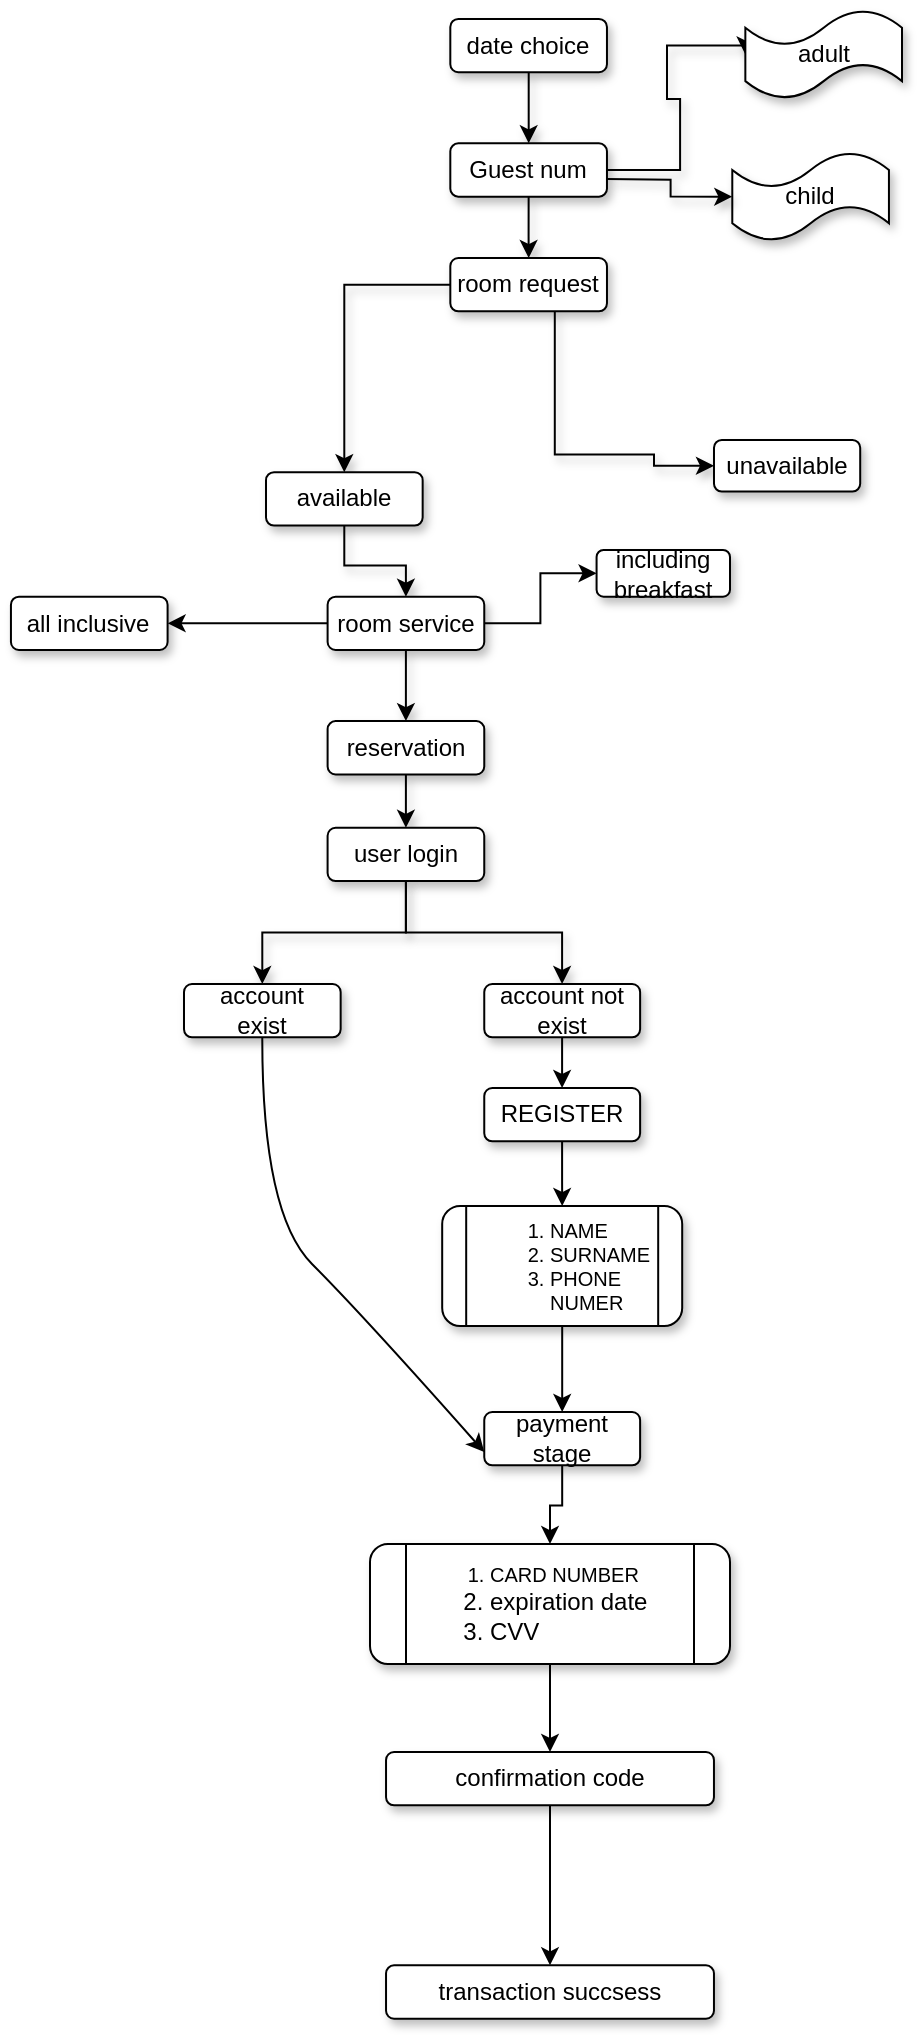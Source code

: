 <mxfile version="24.6.5" type="github" pages="3">
  <diagram name="onat" id="M1TizbwHI1AqUx8Kg7ru">
    <mxGraphModel dx="1615" dy="803" grid="0" gridSize="7" guides="1" tooltips="1" connect="1" arrows="1" fold="1" page="1" pageScale="1" pageWidth="827" pageHeight="1169" math="0" shadow="0">
      <root>
        <mxCell id="0" />
        <mxCell id="1" parent="0" />
        <mxCell id="zEhlUHkvAs-JVf47DlTr-3" value="" style="edgeStyle=orthogonalEdgeStyle;rounded=0;orthogonalLoop=1;jettySize=auto;html=1;shadow=1;fontSize=12;" edge="1" parent="1" source="zEhlUHkvAs-JVf47DlTr-1" target="zEhlUHkvAs-JVf47DlTr-2">
          <mxGeometry relative="1" as="geometry" />
        </mxCell>
        <mxCell id="zEhlUHkvAs-JVf47DlTr-1" value="date choice" style="rounded=1;whiteSpace=wrap;html=1;shadow=1;fontSize=12;" vertex="1" parent="1">
          <mxGeometry x="285.156" y="23.444" width="78.327" height="26.667" as="geometry" />
        </mxCell>
        <mxCell id="zEhlUHkvAs-JVf47DlTr-7" value="" style="edgeStyle=orthogonalEdgeStyle;rounded=0;orthogonalLoop=1;jettySize=auto;html=1;entryX=0;entryY=0.5;entryDx=0;entryDy=0;entryPerimeter=0;shadow=1;fontSize=12;" edge="1" parent="1" source="zEhlUHkvAs-JVf47DlTr-2" target="zEhlUHkvAs-JVf47DlTr-6">
          <mxGeometry relative="1" as="geometry">
            <mxPoint x="393.509" y="45.667" as="targetPoint" />
            <Array as="points">
              <mxPoint x="400.036" y="99" />
              <mxPoint x="400.036" y="63.444" />
              <mxPoint x="393.509" y="63.444" />
              <mxPoint x="393.509" y="36.778" />
            </Array>
          </mxGeometry>
        </mxCell>
        <mxCell id="zEhlUHkvAs-JVf47DlTr-2" value="Guest num" style="whiteSpace=wrap;html=1;rounded=1;shadow=1;fontSize=12;" vertex="1" parent="1">
          <mxGeometry x="285.156" y="85.667" width="78.327" height="26.667" as="geometry" />
        </mxCell>
        <mxCell id="zEhlUHkvAs-JVf47DlTr-6" value="adult" style="shape=tape;whiteSpace=wrap;html=1;rounded=1;shadow=1;" vertex="1" parent="1">
          <mxGeometry x="432.673" y="19" width="78.327" height="44.444" as="geometry" />
        </mxCell>
        <mxCell id="zEhlUHkvAs-JVf47DlTr-8" value="child" style="shape=tape;whiteSpace=wrap;html=1;rounded=1;shadow=1;fontSize=12;" vertex="1" parent="1">
          <mxGeometry x="426.145" y="90.111" width="78.327" height="44.444" as="geometry" />
        </mxCell>
        <mxCell id="zEhlUHkvAs-JVf47DlTr-9" value="" style="edgeStyle=orthogonalEdgeStyle;rounded=0;orthogonalLoop=1;jettySize=auto;html=1;entryX=0;entryY=0.5;entryDx=0;entryDy=0;entryPerimeter=0;shadow=1;fontSize=12;" edge="1" parent="1" target="zEhlUHkvAs-JVf47DlTr-8">
          <mxGeometry relative="1" as="geometry">
            <mxPoint x="363.484" y="103.444" as="sourcePoint" />
            <mxPoint x="413.091" y="116.778" as="targetPoint" />
          </mxGeometry>
        </mxCell>
        <mxCell id="zEhlUHkvAs-JVf47DlTr-23" value="" style="edgeStyle=orthogonalEdgeStyle;rounded=0;orthogonalLoop=1;jettySize=auto;html=1;shadow=1;fontSize=12;" edge="1" parent="1" source="zEhlUHkvAs-JVf47DlTr-20" target="zEhlUHkvAs-JVf47DlTr-22">
          <mxGeometry relative="1" as="geometry" />
        </mxCell>
        <mxCell id="zEhlUHkvAs-JVf47DlTr-27" value="" style="edgeStyle=orthogonalEdgeStyle;rounded=0;orthogonalLoop=1;jettySize=auto;html=1;shadow=1;fontSize=12;" edge="1" parent="1" source="zEhlUHkvAs-JVf47DlTr-22" target="zEhlUHkvAs-JVf47DlTr-26">
          <mxGeometry relative="1" as="geometry" />
        </mxCell>
        <mxCell id="zEhlUHkvAs-JVf47DlTr-29" value="" style="edgeStyle=orthogonalEdgeStyle;rounded=0;orthogonalLoop=1;jettySize=auto;html=1;shadow=1;fontSize=12;" edge="1" parent="1" source="zEhlUHkvAs-JVf47DlTr-22" target="zEhlUHkvAs-JVf47DlTr-28">
          <mxGeometry relative="1" as="geometry" />
        </mxCell>
        <mxCell id="zEhlUHkvAs-JVf47DlTr-22" value="user login" style="whiteSpace=wrap;html=1;rounded=1;shadow=1;fontSize=12;" vertex="1" parent="1">
          <mxGeometry x="223.8" y="427.889" width="78.327" height="26.667" as="geometry" />
        </mxCell>
        <mxCell id="zEhlUHkvAs-JVf47DlTr-26" value="account&lt;div&gt;exist&lt;/div&gt;" style="whiteSpace=wrap;html=1;rounded=1;shadow=1;" vertex="1" parent="1">
          <mxGeometry x="152" y="506.003" width="78.327" height="26.667" as="geometry" />
        </mxCell>
        <mxCell id="zEhlUHkvAs-JVf47DlTr-37" value="" style="edgeStyle=orthogonalEdgeStyle;rounded=0;orthogonalLoop=1;jettySize=auto;html=1;" edge="1" parent="1" source="zEhlUHkvAs-JVf47DlTr-28" target="zEhlUHkvAs-JVf47DlTr-36">
          <mxGeometry relative="1" as="geometry" />
        </mxCell>
        <mxCell id="zEhlUHkvAs-JVf47DlTr-28" value="account not exist" style="whiteSpace=wrap;html=1;rounded=1;shadow=1;" vertex="1" parent="1">
          <mxGeometry x="302.13" y="506" width="77.93" height="26.67" as="geometry" />
        </mxCell>
        <mxCell id="zEhlUHkvAs-JVf47DlTr-39" value="" style="edgeStyle=orthogonalEdgeStyle;rounded=0;orthogonalLoop=1;jettySize=auto;html=1;" edge="1" parent="1" source="zEhlUHkvAs-JVf47DlTr-36" target="zEhlUHkvAs-JVf47DlTr-38">
          <mxGeometry relative="1" as="geometry" />
        </mxCell>
        <mxCell id="zEhlUHkvAs-JVf47DlTr-36" value="REGISTER" style="whiteSpace=wrap;html=1;rounded=1;shadow=1;" vertex="1" parent="1">
          <mxGeometry x="302.13" y="558" width="77.93" height="26.67" as="geometry" />
        </mxCell>
        <mxCell id="zEhlUHkvAs-JVf47DlTr-45" style="edgeStyle=orthogonalEdgeStyle;rounded=0;orthogonalLoop=1;jettySize=auto;html=1;exitX=0.5;exitY=1;exitDx=0;exitDy=0;entryX=0.5;entryY=0;entryDx=0;entryDy=0;" edge="1" parent="1" source="zEhlUHkvAs-JVf47DlTr-38" target="zEhlUHkvAs-JVf47DlTr-44">
          <mxGeometry relative="1" as="geometry" />
        </mxCell>
        <mxCell id="zEhlUHkvAs-JVf47DlTr-38" value="&lt;ol style=&quot;font-size: 10px;&quot;&gt;&lt;li&gt;NAME&amp;nbsp;&lt;/li&gt;&lt;li&gt;SURNAME&lt;/li&gt;&lt;li&gt;PHONE NUMER&lt;/li&gt;&lt;/ol&gt;" style="shape=process;whiteSpace=wrap;html=1;backgroundOutline=1;rounded=1;shadow=1;align=left;" vertex="1" parent="1">
          <mxGeometry x="281.095" y="617.005" width="120" height="60" as="geometry" />
        </mxCell>
        <mxCell id="zEhlUHkvAs-JVf47DlTr-50" style="edgeStyle=orthogonalEdgeStyle;rounded=0;orthogonalLoop=1;jettySize=auto;html=1;exitX=0.5;exitY=1;exitDx=0;exitDy=0;" edge="1" parent="1" source="zEhlUHkvAs-JVf47DlTr-44" target="zEhlUHkvAs-JVf47DlTr-49">
          <mxGeometry relative="1" as="geometry" />
        </mxCell>
        <mxCell id="zEhlUHkvAs-JVf47DlTr-44" value="payment stage" style="whiteSpace=wrap;html=1;rounded=1;shadow=1;" vertex="1" parent="1">
          <mxGeometry x="302.13" y="720" width="77.93" height="26.67" as="geometry" />
        </mxCell>
        <mxCell id="zEhlUHkvAs-JVf47DlTr-48" value="" style="curved=1;endArrow=classic;html=1;rounded=0;entryX=0;entryY=0.75;entryDx=0;entryDy=0;" edge="1" parent="1" source="zEhlUHkvAs-JVf47DlTr-26" target="zEhlUHkvAs-JVf47DlTr-44">
          <mxGeometry width="50" height="50" relative="1" as="geometry">
            <mxPoint x="241" y="621" as="sourcePoint" />
            <mxPoint x="191" y="671" as="targetPoint" />
            <Array as="points">
              <mxPoint x="191" y="621" />
              <mxPoint x="241" y="671" />
            </Array>
          </mxGeometry>
        </mxCell>
        <mxCell id="zEhlUHkvAs-JVf47DlTr-11" value="" style="edgeStyle=orthogonalEdgeStyle;rounded=0;orthogonalLoop=1;jettySize=auto;html=1;shadow=1;fontSize=12;exitX=0.5;exitY=1;exitDx=0;exitDy=0;" edge="1" parent="1" source="zEhlUHkvAs-JVf47DlTr-2" target="zEhlUHkvAs-JVf47DlTr-10">
          <mxGeometry relative="1" as="geometry">
            <mxPoint x="304.769" y="165.67" as="sourcePoint" />
          </mxGeometry>
        </mxCell>
        <mxCell id="zEhlUHkvAs-JVf47DlTr-13" value="" style="edgeStyle=orthogonalEdgeStyle;rounded=0;orthogonalLoop=1;jettySize=auto;html=1;shadow=1;fontSize=12;" edge="1" parent="1" source="zEhlUHkvAs-JVf47DlTr-10" target="zEhlUHkvAs-JVf47DlTr-12">
          <mxGeometry relative="1" as="geometry" />
        </mxCell>
        <mxCell id="zEhlUHkvAs-JVf47DlTr-10" value="room request" style="whiteSpace=wrap;html=1;rounded=1;shadow=1;fontSize=12;direction=west;" vertex="1" parent="1">
          <mxGeometry x="285.156" y="143.001" width="78.327" height="26.667" as="geometry" />
        </mxCell>
        <mxCell id="zEhlUHkvAs-JVf47DlTr-19" value="" style="edgeStyle=orthogonalEdgeStyle;rounded=0;orthogonalLoop=1;jettySize=auto;html=1;shadow=1;fontSize=12;" edge="1" parent="1" source="zEhlUHkvAs-JVf47DlTr-12" target="zEhlUHkvAs-JVf47DlTr-18">
          <mxGeometry relative="1" as="geometry" />
        </mxCell>
        <mxCell id="zEhlUHkvAs-JVf47DlTr-12" value="available" style="whiteSpace=wrap;html=1;rounded=1;shadow=1;fontSize=12;direction=west;" vertex="1" parent="1">
          <mxGeometry x="193.0" y="250.11" width="78.327" height="26.667" as="geometry" />
        </mxCell>
        <mxCell id="zEhlUHkvAs-JVf47DlTr-16" value="" style="edgeStyle=orthogonalEdgeStyle;rounded=0;orthogonalLoop=1;jettySize=auto;html=1;shadow=1;fontSize=12;" edge="1" parent="1" target="zEhlUHkvAs-JVf47DlTr-17" source="zEhlUHkvAs-JVf47DlTr-10">
          <mxGeometry relative="1" as="geometry">
            <mxPoint x="337.375" y="232.332" as="sourcePoint" />
            <Array as="points">
              <mxPoint x="337.375" y="241.221" />
              <mxPoint x="386.982" y="241.221" />
            </Array>
          </mxGeometry>
        </mxCell>
        <mxCell id="zEhlUHkvAs-JVf47DlTr-17" value="unavailable" style="whiteSpace=wrap;html=1;rounded=1;shadow=1;fontSize=12;direction=west;" vertex="1" parent="1">
          <mxGeometry x="416.998" y="234" width="73.105" height="25.778" as="geometry" />
        </mxCell>
        <mxCell id="zEhlUHkvAs-JVf47DlTr-21" value="" style="edgeStyle=orthogonalEdgeStyle;rounded=0;orthogonalLoop=1;jettySize=auto;html=1;shadow=1;fontSize=12;" edge="1" parent="1" source="zEhlUHkvAs-JVf47DlTr-18" target="zEhlUHkvAs-JVf47DlTr-20">
          <mxGeometry relative="1" as="geometry" />
        </mxCell>
        <mxCell id="zEhlUHkvAs-JVf47DlTr-58" value="" style="edgeStyle=orthogonalEdgeStyle;rounded=0;orthogonalLoop=1;jettySize=auto;html=1;" edge="1" parent="1" source="zEhlUHkvAs-JVf47DlTr-18" target="zEhlUHkvAs-JVf47DlTr-57">
          <mxGeometry relative="1" as="geometry" />
        </mxCell>
        <mxCell id="zEhlUHkvAs-JVf47DlTr-60" value="" style="edgeStyle=orthogonalEdgeStyle;rounded=0;orthogonalLoop=1;jettySize=auto;html=1;" edge="1" parent="1" source="zEhlUHkvAs-JVf47DlTr-18" target="zEhlUHkvAs-JVf47DlTr-59">
          <mxGeometry relative="1" as="geometry" />
        </mxCell>
        <mxCell id="zEhlUHkvAs-JVf47DlTr-18" value="room service" style="whiteSpace=wrap;html=1;rounded=1;shadow=1;fontSize=12;direction=west;" vertex="1" parent="1">
          <mxGeometry x="223.8" y="312.332" width="78.327" height="26.667" as="geometry" />
        </mxCell>
        <mxCell id="zEhlUHkvAs-JVf47DlTr-20" value="reservation" style="whiteSpace=wrap;html=1;rounded=1;shadow=1;fontSize=12;direction=west;" vertex="1" parent="1">
          <mxGeometry x="223.8" y="374.554" width="78.327" height="26.667" as="geometry" />
        </mxCell>
        <mxCell id="zEhlUHkvAs-JVf47DlTr-54" style="edgeStyle=orthogonalEdgeStyle;rounded=0;orthogonalLoop=1;jettySize=auto;html=1;exitX=0.5;exitY=1;exitDx=0;exitDy=0;" edge="1" parent="1" source="zEhlUHkvAs-JVf47DlTr-49" target="zEhlUHkvAs-JVf47DlTr-53">
          <mxGeometry relative="1" as="geometry" />
        </mxCell>
        <mxCell id="zEhlUHkvAs-JVf47DlTr-49" value="&lt;ol style=&quot;&quot;&gt;&lt;li style=&quot;font-size: 10px;&quot;&gt;CARD NUMBER&lt;/li&gt;&lt;li style=&quot;&quot;&gt;&lt;font style=&quot;font-size: 12px;&quot;&gt;expiration date&lt;/font&gt;&lt;/li&gt;&lt;li style=&quot;&quot;&gt;&lt;font style=&quot;font-size: 12px;&quot;&gt;CVV&lt;/font&gt;&lt;/li&gt;&lt;/ol&gt;" style="shape=process;whiteSpace=wrap;html=1;backgroundOutline=1;rounded=1;shadow=1;align=left;" vertex="1" parent="1">
          <mxGeometry x="245" y="786.01" width="180" height="60" as="geometry" />
        </mxCell>
        <mxCell id="zEhlUHkvAs-JVf47DlTr-56" value="" style="edgeStyle=orthogonalEdgeStyle;rounded=0;orthogonalLoop=1;jettySize=auto;html=1;" edge="1" parent="1" source="zEhlUHkvAs-JVf47DlTr-53" target="zEhlUHkvAs-JVf47DlTr-55">
          <mxGeometry relative="1" as="geometry" />
        </mxCell>
        <mxCell id="zEhlUHkvAs-JVf47DlTr-53" value="confirmation code" style="whiteSpace=wrap;html=1;rounded=1;shadow=1;" vertex="1" parent="1">
          <mxGeometry x="253.02" y="890" width="163.96" height="26.67" as="geometry" />
        </mxCell>
        <mxCell id="zEhlUHkvAs-JVf47DlTr-55" value="transaction succsess" style="whiteSpace=wrap;html=1;rounded=1;shadow=1;" vertex="1" parent="1">
          <mxGeometry x="253.02" y="996.67" width="163.96" height="26.67" as="geometry" />
        </mxCell>
        <mxCell id="zEhlUHkvAs-JVf47DlTr-57" value="including breakfast" style="whiteSpace=wrap;html=1;rounded=1;shadow=1;" vertex="1" parent="1">
          <mxGeometry x="358.29" y="289" width="66.71" height="23.33" as="geometry" />
        </mxCell>
        <mxCell id="zEhlUHkvAs-JVf47DlTr-59" value="all inclusive" style="whiteSpace=wrap;html=1;rounded=1;shadow=1;fontSize=12;direction=west;" vertex="1" parent="1">
          <mxGeometry x="65.473" y="312.332" width="78.327" height="26.667" as="geometry" />
        </mxCell>
      </root>
    </mxGraphModel>
  </diagram>
  <diagram id="PZq5CMHu0KsnGuBYeXbq" name="Tabels ">
    <mxGraphModel dx="961" dy="544" grid="1" gridSize="10" guides="1" tooltips="1" connect="1" arrows="1" fold="1" page="1" pageScale="1" pageWidth="827" pageHeight="1169" math="0" shadow="0">
      <root>
        <mxCell id="0" />
        <mxCell id="1" parent="0" />
        <mxCell id="7o3mjtuUFQ3g64Hq9pl3-1" value="" style="rounded=0;whiteSpace=wrap;html=1;" vertex="1" parent="1">
          <mxGeometry width="350" height="370" as="geometry" />
        </mxCell>
        <mxCell id="7o3mjtuUFQ3g64Hq9pl3-2" value="Rooms(&lt;div&gt;RoomID INT PRIMARY KEY&amp;nbsp;&lt;/div&gt;&lt;div&gt;Type INT&amp;nbsp;&lt;/div&gt;&lt;div&gt;Price DECIMAL&amp;nbsp;&lt;/div&gt;&lt;div&gt;IsAvailable Bool&amp;nbsp;&lt;/div&gt;&lt;div&gt;HotelID INT FOREGIN KEY&amp;nbsp;&lt;/div&gt;&lt;div&gt;)&lt;/div&gt;" style="text;html=1;align=left;verticalAlign=middle;whiteSpace=wrap;rounded=0;" vertex="1" parent="1">
          <mxGeometry x="10" y="10" width="170" height="90" as="geometry" />
        </mxCell>
        <mxCell id="7o3mjtuUFQ3g64Hq9pl3-3" value="Customers (&lt;div&gt;CustomerID INT PRIMARY KEY&amp;nbsp;&lt;/div&gt;&lt;div&gt;FirstName VARCHAR40&lt;/div&gt;&lt;div&gt;LastName VARCHAR40&lt;/div&gt;&lt;div&gt;PhoneNumber VARCHAR10&lt;/div&gt;&lt;div&gt;Password VARCHAR20&lt;/div&gt;&lt;div&gt;)&lt;/div&gt;" style="text;html=1;align=left;verticalAlign=middle;whiteSpace=wrap;rounded=0;" vertex="1" parent="1">
          <mxGeometry x="10" y="110" width="350" height="100" as="geometry" />
        </mxCell>
        <mxCell id="7o3mjtuUFQ3g64Hq9pl3-4" value="Reservations(&lt;div&gt;ReservationID INT PRIMARY KEY&lt;/div&gt;&lt;div&gt;RoomID ınt FOREGIN KEY&amp;nbsp;&lt;/div&gt;&lt;div&gt;CustomerID INT FOREGIN KEY&amp;nbsp;&lt;/div&gt;&lt;div&gt;CheckInDate DATE&amp;nbsp;&lt;/div&gt;&lt;div&gt;CheckOutDate DATE&amp;nbsp;&lt;/div&gt;&lt;div&gt;&lt;span style=&quot;background-color: initial;&quot;&gt;TotalPrice DECIMAL&amp;nbsp;&lt;/span&gt;&lt;/div&gt;&lt;div&gt;&lt;span style=&quot;background-color: initial;&quot;&gt;)&lt;/span&gt;&lt;/div&gt;" style="text;html=1;align=left;verticalAlign=middle;whiteSpace=wrap;rounded=0;" vertex="1" parent="1">
          <mxGeometry x="10" y="220" width="350" height="90" as="geometry" />
        </mxCell>
        <mxCell id="7o3mjtuUFQ3g64Hq9pl3-6" value="Hotels(&lt;div&gt;HotelID INT PRIMARY KEY&amp;nbsp;&lt;/div&gt;&lt;div&gt;)&lt;/div&gt;" style="text;html=1;align=left;verticalAlign=middle;whiteSpace=wrap;rounded=0;" vertex="1" parent="1">
          <mxGeometry x="10" y="320" width="205" height="50" as="geometry" />
        </mxCell>
      </root>
    </mxGraphModel>
  </diagram>
  <diagram id="cuHOKjhq61f6KIlsGOor" name="Sayfa -3">
    <mxGraphModel dx="794" dy="446" grid="1" gridSize="10" guides="1" tooltips="1" connect="1" arrows="1" fold="1" page="1" pageScale="1" pageWidth="827" pageHeight="1169" math="0" shadow="0">
      <root>
        <mxCell id="0" />
        <mxCell id="1" parent="0" />
      </root>
    </mxGraphModel>
  </diagram>
</mxfile>

